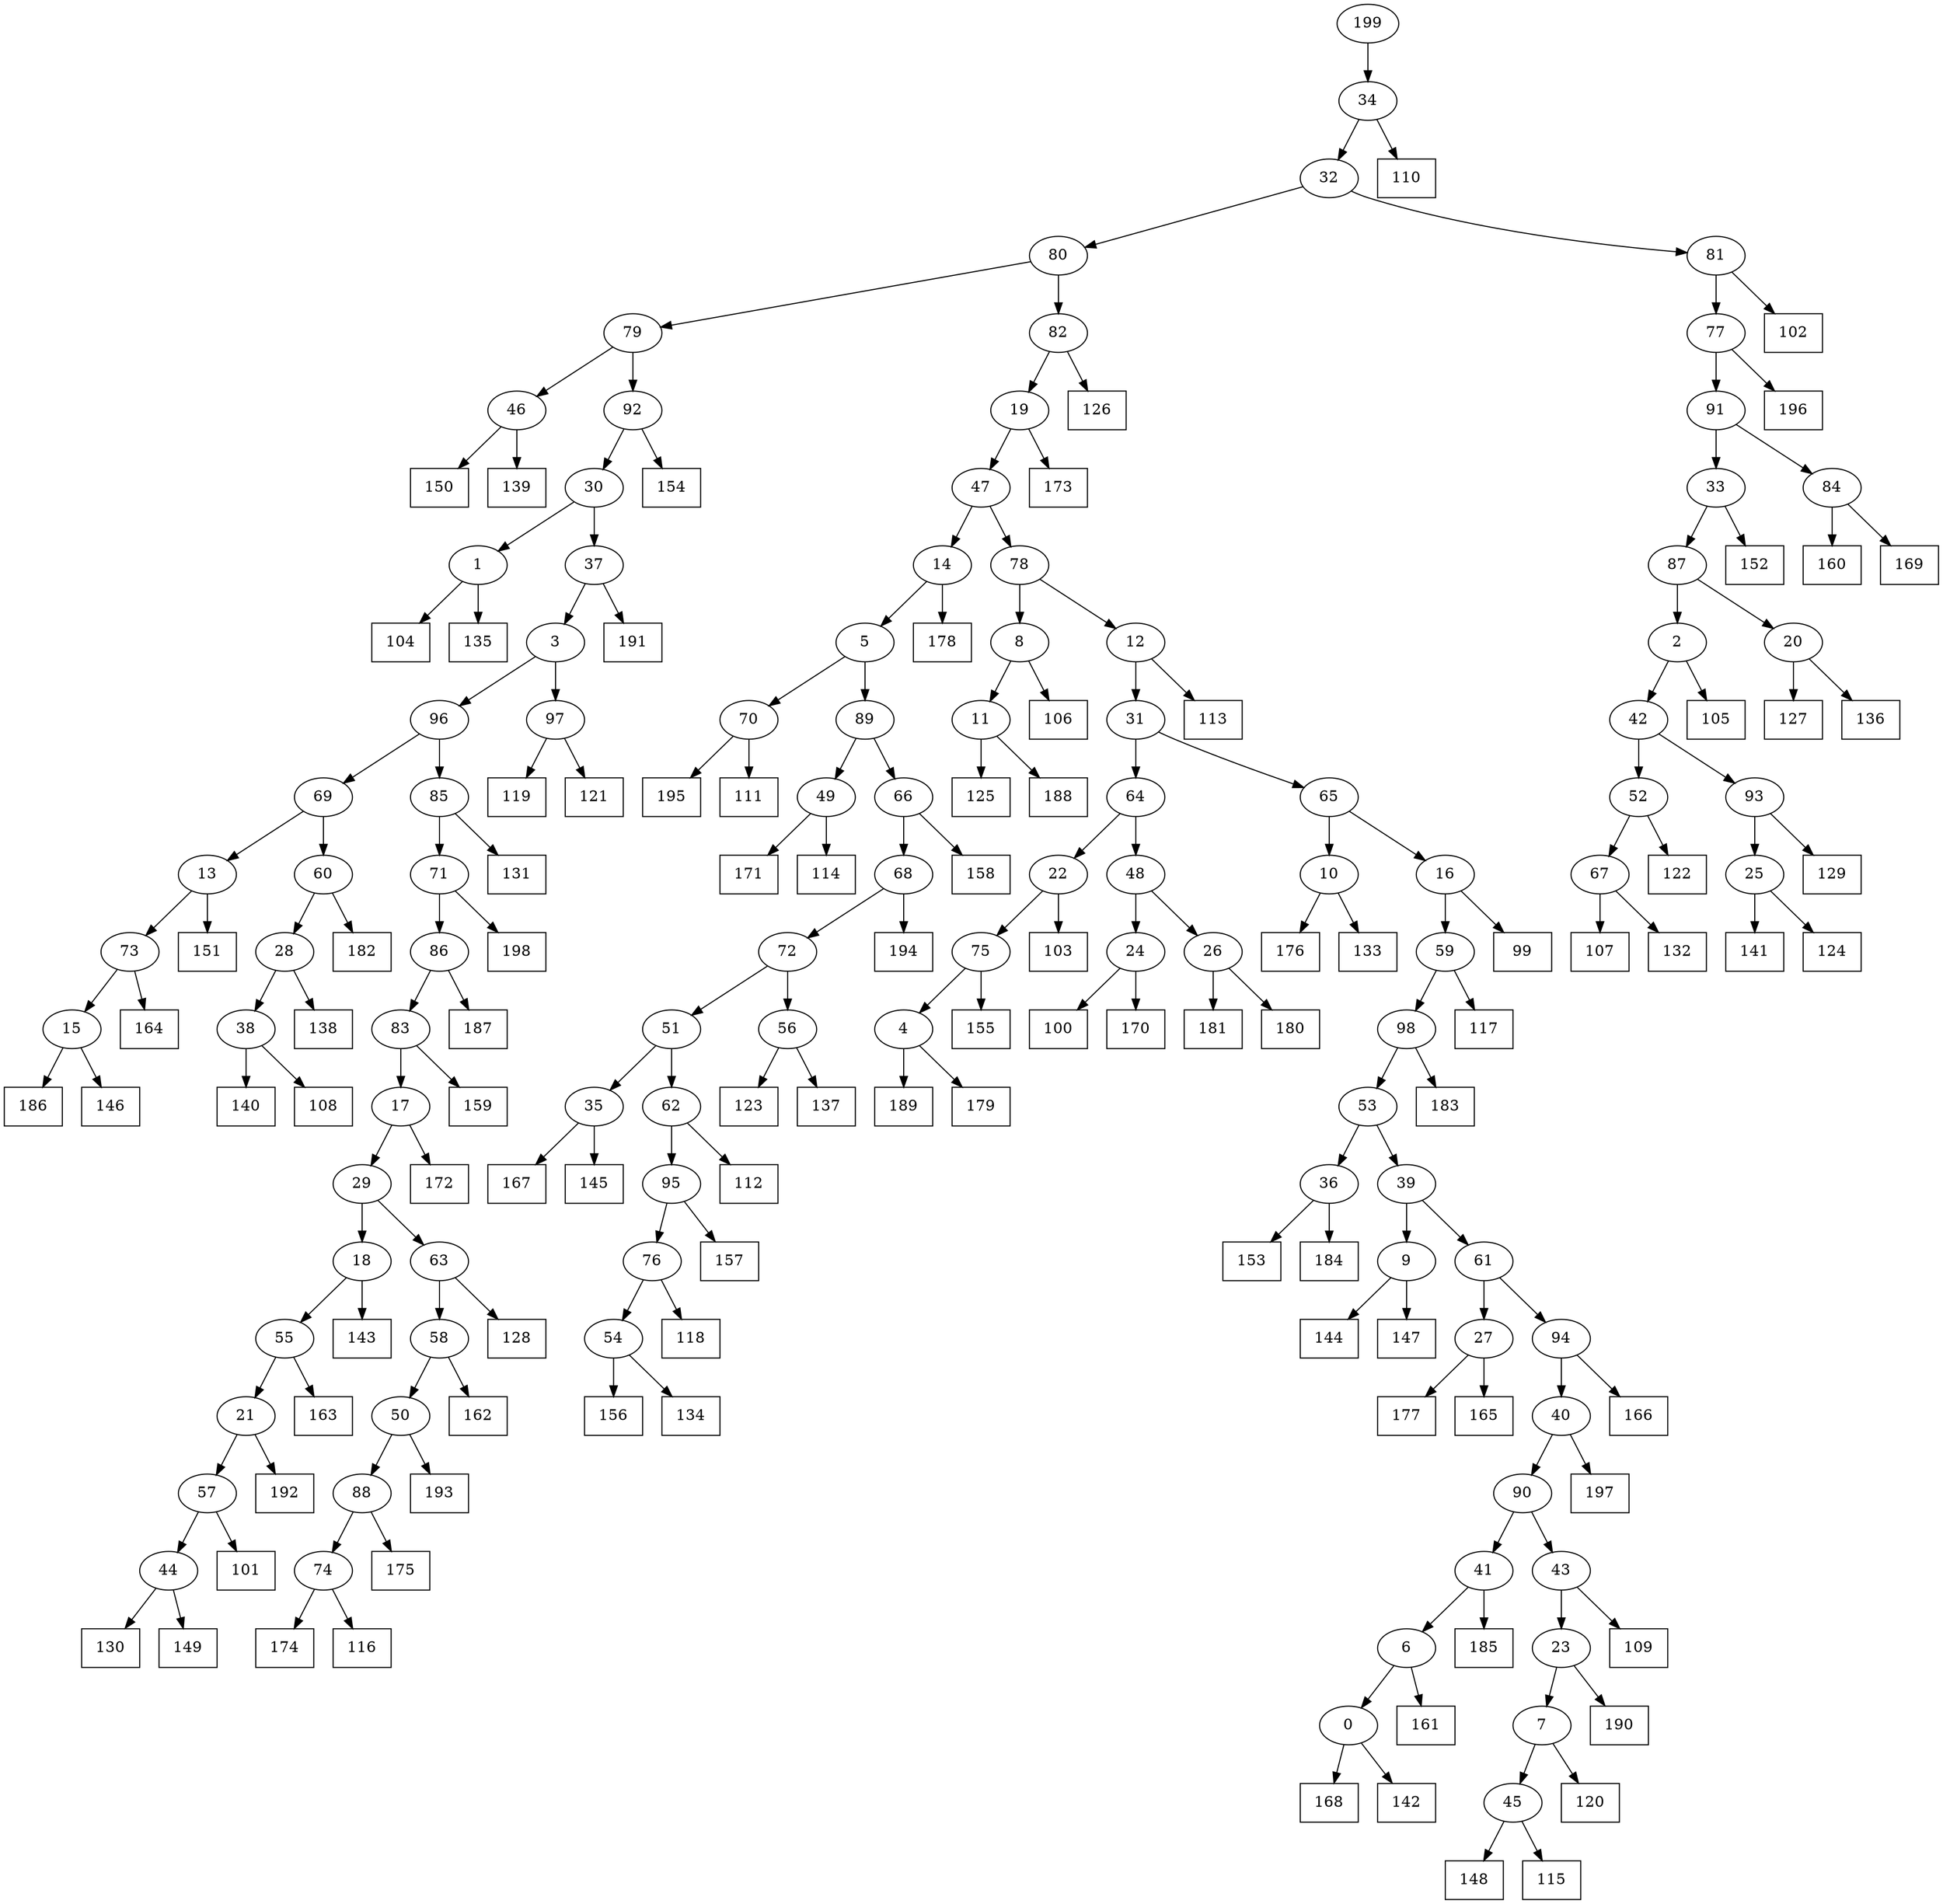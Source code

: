 digraph G {
0[label="0"];
1[label="1"];
2[label="2"];
3[label="3"];
4[label="4"];
5[label="5"];
6[label="6"];
7[label="7"];
8[label="8"];
9[label="9"];
10[label="10"];
11[label="11"];
12[label="12"];
13[label="13"];
14[label="14"];
15[label="15"];
16[label="16"];
17[label="17"];
18[label="18"];
19[label="19"];
20[label="20"];
21[label="21"];
22[label="22"];
23[label="23"];
24[label="24"];
25[label="25"];
26[label="26"];
27[label="27"];
28[label="28"];
29[label="29"];
30[label="30"];
31[label="31"];
32[label="32"];
33[label="33"];
34[label="34"];
35[label="35"];
36[label="36"];
37[label="37"];
38[label="38"];
39[label="39"];
40[label="40"];
41[label="41"];
42[label="42"];
43[label="43"];
44[label="44"];
45[label="45"];
46[label="46"];
47[label="47"];
48[label="48"];
49[label="49"];
50[label="50"];
51[label="51"];
52[label="52"];
53[label="53"];
54[label="54"];
55[label="55"];
56[label="56"];
57[label="57"];
58[label="58"];
59[label="59"];
60[label="60"];
61[label="61"];
62[label="62"];
63[label="63"];
64[label="64"];
65[label="65"];
66[label="66"];
67[label="67"];
68[label="68"];
69[label="69"];
70[label="70"];
71[label="71"];
72[label="72"];
73[label="73"];
74[label="74"];
75[label="75"];
76[label="76"];
77[label="77"];
78[label="78"];
79[label="79"];
80[label="80"];
81[label="81"];
82[label="82"];
83[label="83"];
84[label="84"];
85[label="85"];
86[label="86"];
87[label="87"];
88[label="88"];
89[label="89"];
90[label="90"];
91[label="91"];
92[label="92"];
93[label="93"];
94[label="94"];
95[label="95"];
96[label="96"];
97[label="97"];
98[label="98"];
99[shape=box,label="110"];
100[shape=box,label="100"];
101[shape=box,label="181"];
102[shape=box,label="191"];
103[shape=box,label="186"];
104[shape=box,label="156"];
105[shape=box,label="119"];
106[shape=box,label="197"];
107[shape=box,label="113"];
108[shape=box,label="162"];
109[shape=box,label="126"];
110[shape=box,label="194"];
111[shape=box,label="170"];
112[shape=box,label="164"];
113[shape=box,label="123"];
114[shape=box,label="109"];
115[shape=box,label="176"];
116[shape=box,label="175"];
117[shape=box,label="134"];
118[shape=box,label="112"];
119[shape=box,label="148"];
120[shape=box,label="144"];
121[shape=box,label="157"];
122[shape=box,label="193"];
123[shape=box,label="172"];
124[shape=box,label="155"];
125[shape=box,label="153"];
126[shape=box,label="140"];
127[shape=box,label="160"];
128[shape=box,label="150"];
129[shape=box,label="178"];
130[shape=box,label="108"];
131[shape=box,label="147"];
132[shape=box,label="177"];
133[shape=box,label="133"];
134[shape=box,label="107"];
135[shape=box,label="127"];
136[shape=box,label="171"];
137[shape=box,label="101"];
138[shape=box,label="102"];
139[shape=box,label="152"];
140[shape=box,label="120"];
141[shape=box,label="115"];
142[shape=box,label="174"];
143[shape=box,label="163"];
144[shape=box,label="165"];
145[shape=box,label="143"];
146[shape=box,label="121"];
147[shape=box,label="146"];
148[shape=box,label="132"];
149[shape=box,label="168"];
150[shape=box,label="114"];
151[shape=box,label="184"];
152[shape=box,label="190"];
153[shape=box,label="189"];
154[shape=box,label="159"];
155[shape=box,label="122"];
156[shape=box,label="195"];
157[shape=box,label="131"];
158[shape=box,label="154"];
159[shape=box,label="179"];
160[shape=box,label="139"];
161[shape=box,label="128"];
162[shape=box,label="118"];
163[shape=box,label="187"];
164[shape=box,label="125"];
165[shape=box,label="198"];
166[shape=box,label="196"];
167[shape=box,label="166"];
168[shape=box,label="138"];
169[shape=box,label="104"];
170[shape=box,label="161"];
171[shape=box,label="188"];
172[shape=box,label="116"];
173[shape=box,label="167"];
174[shape=box,label="169"];
175[shape=box,label="129"];
176[shape=box,label="141"];
177[shape=box,label="117"];
178[shape=box,label="180"];
179[shape=box,label="192"];
180[shape=box,label="142"];
181[shape=box,label="130"];
182[shape=box,label="182"];
183[shape=box,label="106"];
184[shape=box,label="135"];
185[shape=box,label="124"];
186[shape=box,label="136"];
187[shape=box,label="137"];
188[shape=box,label="183"];
189[shape=box,label="158"];
190[shape=box,label="151"];
191[shape=box,label="105"];
192[shape=box,label="173"];
193[shape=box,label="149"];
194[shape=box,label="185"];
195[shape=box,label="111"];
196[shape=box,label="99"];
197[shape=box,label="103"];
198[shape=box,label="145"];
199[label="199"];
28->168 ;
93->175 ;
26->101 ;
84->174 ;
48->24 ;
44->181 ;
44->193 ;
12->107 ;
94->167 ;
95->121 ;
63->161 ;
38->126 ;
43->114 ;
62->95 ;
54->104 ;
10->133 ;
24->100 ;
80->79 ;
36->151 ;
42->93 ;
22->197 ;
86->163 ;
26->178 ;
28->38 ;
35->173 ;
21->179 ;
8->183 ;
51->35 ;
37->102 ;
46->128 ;
15->147 ;
82->19 ;
76->162 ;
22->75 ;
57->44 ;
4->153 ;
62->118 ;
92->158 ;
19->192 ;
45->141 ;
98->188 ;
7->45 ;
2->42 ;
6->170 ;
75->124 ;
83->154 ;
1->169 ;
67->134 ;
0->149 ;
69->13 ;
95->76 ;
97->146 ;
35->198 ;
74->172 ;
19->47 ;
17->123 ;
78->12 ;
199->34 ;
12->31 ;
83->17 ;
9->120 ;
79->46 ;
46->160 ;
49->150 ;
42->52 ;
31->65 ;
39->9 ;
9->131 ;
61->94 ;
14->5 ;
68->110 ;
93->25 ;
97->105 ;
25->176 ;
88->116 ;
55->21 ;
71->165 ;
45->119 ;
3->96 ;
24->111 ;
7->140 ;
72->51 ;
51->62 ;
6->0 ;
30->37 ;
25->185 ;
3->97 ;
66->68 ;
41->194 ;
77->166 ;
18->55 ;
55->143 ;
90->43 ;
23->7 ;
34->32 ;
91->33 ;
75->4 ;
50->122 ;
53->39 ;
33->87 ;
74->142 ;
10->115 ;
90->41 ;
89->49 ;
23->152 ;
50->88 ;
88->74 ;
43->23 ;
27->132 ;
13->190 ;
32->81 ;
33->139 ;
73->15 ;
11->171 ;
32->80 ;
56->187 ;
65->10 ;
13->73 ;
73->112 ;
86->83 ;
61->27 ;
91->84 ;
4->159 ;
85->71 ;
71->86 ;
16->196 ;
53->36 ;
36->125 ;
1->184 ;
38->130 ;
20->186 ;
65->16 ;
68->72 ;
58->108 ;
34->99 ;
18->145 ;
70->195 ;
76->54 ;
54->117 ;
81->138 ;
60->182 ;
64->48 ;
48->26 ;
39->61 ;
47->14 ;
14->129 ;
29->63 ;
63->58 ;
15->103 ;
60->28 ;
30->1 ;
87->2 ;
2->191 ;
20->135 ;
79->92 ;
92->30 ;
0->180 ;
72->56 ;
56->113 ;
37->3 ;
8->11 ;
11->164 ;
96->85 ;
85->157 ;
87->20 ;
31->64 ;
64->22 ;
41->6 ;
47->78 ;
49->136 ;
5->70 ;
70->156 ;
52->155 ;
58->50 ;
94->40 ;
40->90 ;
80->82 ;
59->98 ;
98->53 ;
78->8 ;
16->59 ;
59->177 ;
82->109 ;
52->67 ;
67->148 ;
27->144 ;
96->69 ;
69->60 ;
40->106 ;
21->57 ;
57->137 ;
84->127 ;
81->77 ;
77->91 ;
5->89 ;
89->66 ;
66->189 ;
17->29 ;
29->18 ;
}

